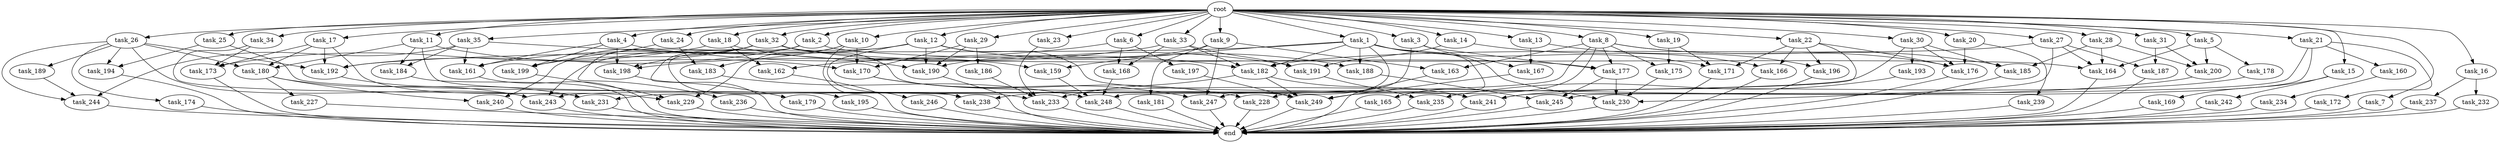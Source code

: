 digraph G {
  task_162 [size="6270652252.160000"];
  task_189 [size="343597383.680000"];
  task_240 [size="6871947673.600000"];
  task_15 [size="10.240000"];
  task_229 [size="5841155522.560000"];
  task_161 [size="9363028705.280001"];
  task_9 [size="10.240000"];
  task_163 [size="7645041786.880000"];
  task_183 [size="9964324126.719999"];
  task_4 [size="10.240000"];
  task_179 [size="5497558138.880000"];
  task_166 [size="5841155522.560000"];
  task_13 [size="10.240000"];
  task_16 [size="10.240000"];
  task_14 [size="10.240000"];
  task_174 [size="343597383.680000"];
  task_3 [size="10.240000"];
  task_159 [size="4982162063.360000"];
  task_192 [size="11424613007.360001"];
  task_5 [size="10.240000"];
  task_169 [size="5497558138.880000"];
  task_199 [size="19585050869.760002"];
  task_20 [size="10.240000"];
  task_185 [size="4294967296.000000"];
  task_231 [size="7215545057.280000"];
  task_26 [size="10.240000"];
  task_28 [size="10.240000"];
  task_19 [size="10.240000"];
  task_175 [size="5239860101.120000"];
  task_233 [size="23880018165.760002"];
  task_2 [size="10.240000"];
  task_186 [size="4209067950.080000"];
  task_172 [size="3092376453.120000"];
  task_7 [size="10.240000"];
  task_176 [size="17609365913.599998"];
  task_25 [size="10.240000"];
  task_190 [size="13572096655.360001"];
  task_31 [size="10.240000"];
  task_188 [size="7301444403.200000"];
  task_232 [size="5497558138.880000"];
  task_191 [size="14431090114.559999"];
  task_23 [size="10.240000"];
  task_165 [size="4209067950.080000"];
  task_194 [size="1717986918.400000"];
  task_238 [size="14259291422.720001"];
  task_193 [size="1374389534.720000"];
  task_237 [size="5497558138.880000"];
  task_29 [size="10.240000"];
  task_1 [size="10.240000"];
  task_197 [size="5497558138.880000"];
  task_195 [size="5497558138.880000"];
  task_173 [size="2491081031.680000"];
  task_236 [size="5497558138.880000"];
  task_171 [size="12799002542.080000"];
  task_198 [size="19585050869.760002"];
  task_184 [size="7730941132.800000"];
  task_244 [size="2491081031.680000"];
  task_24 [size="10.240000"];
  task_18 [size="10.240000"];
  task_181 [size="5497558138.880000"];
  task_167 [size="4466765987.840000"];
  task_243 [size="6957847019.520000"];
  task_249 [size="22505628631.040001"];
  task_242 [size="5497558138.880000"];
  task_170 [size="12541304504.320000"];
  task_245 [size="13829794693.120001"];
  task_32 [size="10.240000"];
  task_12 [size="10.240000"];
  task_230 [size="18983755448.320000"];
  task_22 [size="10.240000"];
  task_248 [size="18382460026.880001"];
  task_168 [size="14087492730.880001"];
  task_21 [size="10.240000"];
  task_177 [size="9019431321.600000"];
  task_164 [size="9706626088.960001"];
  task_200 [size="1460288880.640000"];
  task_30 [size="10.240000"];
  task_246 [size="1374389534.720000"];
  task_8 [size="10.240000"];
  task_34 [size="10.240000"];
  task_180 [size="8675833937.920000"];
  root [size="0.000000"];
  task_17 [size="10.240000"];
  end [size="0.000000"];
  task_178 [size="343597383.680000"];
  task_10 [size="10.240000"];
  task_27 [size="10.240000"];
  task_182 [size="21388937134.080002"];
  task_6 [size="10.240000"];
  task_35 [size="10.240000"];
  task_33 [size="10.240000"];
  task_241 [size="23364622090.240002"];
  task_239 [size="8589934592.000000"];
  task_228 [size="3521873182.720000"];
  task_234 [size="1374389534.720000"];
  task_196 [size="8589934592.000000"];
  task_247 [size="11854109736.960001"];
  task_187 [size="3435973836.800000"];
  task_11 [size="10.240000"];
  task_227 [size="1374389534.720000"];
  task_235 [size="8933531975.680000"];
  task_160 [size="3092376453.120000"];

  task_162 -> end [size="1.000000"];
  task_189 -> task_244 [size="134217728.000000"];
  task_240 -> end [size="1.000000"];
  task_15 -> task_169 [size="536870912.000000"];
  task_15 -> task_242 [size="536870912.000000"];
  task_229 -> end [size="1.000000"];
  task_161 -> end [size="1.000000"];
  task_9 -> task_181 [size="536870912.000000"];
  task_9 -> task_190 [size="536870912.000000"];
  task_9 -> task_247 [size="536870912.000000"];
  task_9 -> task_163 [size="536870912.000000"];
  task_163 -> end [size="1.000000"];
  task_183 -> task_248 [size="838860800.000000"];
  task_4 -> task_198 [size="536870912.000000"];
  task_4 -> task_161 [size="536870912.000000"];
  task_4 -> task_199 [size="536870912.000000"];
  task_4 -> task_182 [size="536870912.000000"];
  task_179 -> end [size="1.000000"];
  task_166 -> end [size="1.000000"];
  task_13 -> task_167 [size="301989888.000000"];
  task_13 -> task_196 [size="301989888.000000"];
  task_16 -> task_232 [size="536870912.000000"];
  task_16 -> task_237 [size="536870912.000000"];
  task_14 -> task_191 [size="33554432.000000"];
  task_14 -> task_166 [size="33554432.000000"];
  task_174 -> end [size="1.000000"];
  task_3 -> task_167 [size="134217728.000000"];
  task_3 -> task_228 [size="134217728.000000"];
  task_3 -> task_177 [size="134217728.000000"];
  task_159 -> task_248 [size="209715200.000000"];
  task_192 -> task_231 [size="536870912.000000"];
  task_5 -> task_178 [size="33554432.000000"];
  task_5 -> task_164 [size="33554432.000000"];
  task_5 -> task_200 [size="33554432.000000"];
  task_169 -> end [size="1.000000"];
  task_199 -> task_229 [size="301989888.000000"];
  task_20 -> task_176 [size="838860800.000000"];
  task_20 -> task_239 [size="838860800.000000"];
  task_185 -> end [size="1.000000"];
  task_231 -> end [size="1.000000"];
  task_26 -> task_189 [size="33554432.000000"];
  task_26 -> task_192 [size="33554432.000000"];
  task_26 -> task_174 [size="33554432.000000"];
  task_26 -> task_243 [size="33554432.000000"];
  task_26 -> task_244 [size="33554432.000000"];
  task_26 -> task_180 [size="33554432.000000"];
  task_26 -> task_194 [size="33554432.000000"];
  task_28 -> task_164 [size="75497472.000000"];
  task_28 -> task_200 [size="75497472.000000"];
  task_28 -> task_185 [size="75497472.000000"];
  task_19 -> task_175 [size="301989888.000000"];
  task_19 -> task_171 [size="301989888.000000"];
  task_175 -> task_230 [size="301989888.000000"];
  task_233 -> end [size="1.000000"];
  task_2 -> task_179 [size="536870912.000000"];
  task_2 -> task_192 [size="536870912.000000"];
  task_2 -> task_164 [size="536870912.000000"];
  task_2 -> task_195 [size="536870912.000000"];
  task_186 -> task_233 [size="679477248.000000"];
  task_172 -> end [size="1.000000"];
  task_7 -> end [size="1.000000"];
  task_176 -> end [size="1.000000"];
  task_25 -> task_233 [size="134217728.000000"];
  task_25 -> task_194 [size="134217728.000000"];
  task_190 -> end [size="1.000000"];
  task_31 -> task_200 [size="33554432.000000"];
  task_31 -> task_187 [size="33554432.000000"];
  task_188 -> task_245 [size="209715200.000000"];
  task_232 -> end [size="1.000000"];
  task_191 -> task_235 [size="33554432.000000"];
  task_23 -> task_233 [size="679477248.000000"];
  task_165 -> end [size="1.000000"];
  task_194 -> end [size="1.000000"];
  task_238 -> end [size="1.000000"];
  task_193 -> task_235 [size="838860800.000000"];
  task_237 -> end [size="1.000000"];
  task_29 -> task_186 [size="411041792.000000"];
  task_29 -> task_190 [size="411041792.000000"];
  task_29 -> task_170 [size="411041792.000000"];
  task_1 -> task_188 [size="411041792.000000"];
  task_1 -> task_192 [size="411041792.000000"];
  task_1 -> task_165 [size="411041792.000000"];
  task_1 -> task_182 [size="411041792.000000"];
  task_1 -> task_230 [size="411041792.000000"];
  task_1 -> task_159 [size="411041792.000000"];
  task_1 -> task_171 [size="411041792.000000"];
  task_1 -> task_247 [size="411041792.000000"];
  task_197 -> task_249 [size="536870912.000000"];
  task_195 -> end [size="1.000000"];
  task_173 -> end [size="1.000000"];
  task_236 -> end [size="1.000000"];
  task_171 -> end [size="1.000000"];
  task_198 -> end [size="1.000000"];
  task_184 -> end [size="1.000000"];
  task_244 -> end [size="1.000000"];
  task_24 -> task_199 [size="838860800.000000"];
  task_24 -> task_183 [size="838860800.000000"];
  task_18 -> task_162 [size="75497472.000000"];
  task_18 -> task_159 [size="75497472.000000"];
  task_18 -> task_173 [size="75497472.000000"];
  task_181 -> end [size="1.000000"];
  task_167 -> task_249 [size="75497472.000000"];
  task_243 -> end [size="1.000000"];
  task_249 -> end [size="1.000000"];
  task_242 -> end [size="1.000000"];
  task_170 -> task_228 [size="209715200.000000"];
  task_170 -> task_247 [size="209715200.000000"];
  task_245 -> end [size="1.000000"];
  task_32 -> task_198 [size="536870912.000000"];
  task_32 -> task_249 [size="536870912.000000"];
  task_32 -> task_191 [size="536870912.000000"];
  task_32 -> task_240 [size="536870912.000000"];
  task_32 -> task_236 [size="536870912.000000"];
  task_32 -> task_199 [size="536870912.000000"];
  task_32 -> task_177 [size="536870912.000000"];
  task_12 -> task_188 [size="301989888.000000"];
  task_12 -> task_243 [size="301989888.000000"];
  task_12 -> task_190 [size="301989888.000000"];
  task_12 -> task_161 [size="301989888.000000"];
  task_12 -> task_241 [size="301989888.000000"];
  task_12 -> task_238 [size="301989888.000000"];
  task_230 -> end [size="1.000000"];
  task_22 -> task_176 [size="536870912.000000"];
  task_22 -> task_171 [size="536870912.000000"];
  task_22 -> task_166 [size="536870912.000000"];
  task_22 -> task_248 [size="536870912.000000"];
  task_22 -> task_196 [size="536870912.000000"];
  task_248 -> end [size="1.000000"];
  task_168 -> task_248 [size="209715200.000000"];
  task_21 -> task_160 [size="301989888.000000"];
  task_21 -> task_241 [size="301989888.000000"];
  task_21 -> task_172 [size="301989888.000000"];
  task_21 -> task_245 [size="301989888.000000"];
  task_177 -> task_230 [size="838860800.000000"];
  task_177 -> task_245 [size="838860800.000000"];
  task_164 -> end [size="1.000000"];
  task_200 -> task_238 [size="411041792.000000"];
  task_30 -> task_231 [size="134217728.000000"];
  task_30 -> task_176 [size="134217728.000000"];
  task_30 -> task_193 [size="134217728.000000"];
  task_30 -> task_185 [size="134217728.000000"];
  task_246 -> end [size="1.000000"];
  task_8 -> task_243 [size="209715200.000000"];
  task_8 -> task_249 [size="209715200.000000"];
  task_8 -> task_185 [size="209715200.000000"];
  task_8 -> task_176 [size="209715200.000000"];
  task_8 -> task_177 [size="209715200.000000"];
  task_8 -> task_175 [size="209715200.000000"];
  task_8 -> task_163 [size="209715200.000000"];
  task_34 -> task_231 [size="33554432.000000"];
  task_34 -> task_173 [size="33554432.000000"];
  task_180 -> task_243 [size="134217728.000000"];
  task_180 -> task_227 [size="134217728.000000"];
  task_180 -> task_240 [size="134217728.000000"];
  root -> task_26 [size="1.000000"];
  root -> task_8 [size="1.000000"];
  root -> task_34 [size="1.000000"];
  root -> task_28 [size="1.000000"];
  root -> task_15 [size="1.000000"];
  root -> task_29 [size="1.000000"];
  root -> task_17 [size="1.000000"];
  root -> task_9 [size="1.000000"];
  root -> task_6 [size="1.000000"];
  root -> task_2 [size="1.000000"];
  root -> task_10 [size="1.000000"];
  root -> task_27 [size="1.000000"];
  root -> task_7 [size="1.000000"];
  root -> task_4 [size="1.000000"];
  root -> task_24 [size="1.000000"];
  root -> task_25 [size="1.000000"];
  root -> task_18 [size="1.000000"];
  root -> task_20 [size="1.000000"];
  root -> task_35 [size="1.000000"];
  root -> task_13 [size="1.000000"];
  root -> task_31 [size="1.000000"];
  root -> task_14 [size="1.000000"];
  root -> task_1 [size="1.000000"];
  root -> task_23 [size="1.000000"];
  root -> task_11 [size="1.000000"];
  root -> task_3 [size="1.000000"];
  root -> task_32 [size="1.000000"];
  root -> task_5 [size="1.000000"];
  root -> task_12 [size="1.000000"];
  root -> task_22 [size="1.000000"];
  root -> task_19 [size="1.000000"];
  root -> task_33 [size="1.000000"];
  root -> task_21 [size="1.000000"];
  root -> task_16 [size="1.000000"];
  root -> task_30 [size="1.000000"];
  task_17 -> task_180 [size="134217728.000000"];
  task_17 -> task_192 [size="134217728.000000"];
  task_17 -> task_229 [size="134217728.000000"];
  task_17 -> task_173 [size="134217728.000000"];
  task_178 -> task_241 [size="838860800.000000"];
  task_10 -> task_183 [size="134217728.000000"];
  task_10 -> task_246 [size="134217728.000000"];
  task_10 -> task_229 [size="134217728.000000"];
  task_10 -> task_170 [size="134217728.000000"];
  task_27 -> task_230 [size="301989888.000000"];
  task_27 -> task_164 [size="301989888.000000"];
  task_27 -> task_182 [size="301989888.000000"];
  task_27 -> task_187 [size="301989888.000000"];
  task_182 -> task_233 [size="838860800.000000"];
  task_182 -> task_249 [size="838860800.000000"];
  task_182 -> task_241 [size="838860800.000000"];
  task_6 -> task_162 [size="536870912.000000"];
  task_6 -> task_168 [size="536870912.000000"];
  task_6 -> task_197 [size="536870912.000000"];
  task_35 -> task_244 [size="75497472.000000"];
  task_35 -> task_190 [size="75497472.000000"];
  task_35 -> task_161 [size="75497472.000000"];
  task_35 -> task_184 [size="75497472.000000"];
  task_33 -> task_168 [size="838860800.000000"];
  task_33 -> task_198 [size="838860800.000000"];
  task_33 -> task_182 [size="838860800.000000"];
  task_33 -> task_191 [size="838860800.000000"];
  task_241 -> end [size="1.000000"];
  task_239 -> end [size="1.000000"];
  task_228 -> end [size="1.000000"];
  task_234 -> end [size="1.000000"];
  task_196 -> end [size="1.000000"];
  task_247 -> end [size="1.000000"];
  task_187 -> end [size="1.000000"];
  task_11 -> task_180 [size="679477248.000000"];
  task_11 -> task_170 [size="679477248.000000"];
  task_11 -> task_238 [size="679477248.000000"];
  task_11 -> task_184 [size="679477248.000000"];
  task_227 -> end [size="1.000000"];
  task_235 -> end [size="1.000000"];
  task_160 -> task_234 [size="134217728.000000"];
}
